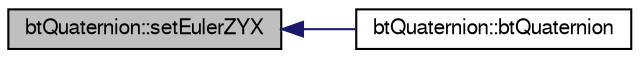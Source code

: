 digraph G
{
  bgcolor="transparent";
  edge [fontname="FreeSans",fontsize=10,labelfontname="FreeSans",labelfontsize=10];
  node [fontname="FreeSans",fontsize=10,shape=record];
  rankdir=LR;
  Node1 [label="btQuaternion::setEulerZYX",height=0.2,width=0.4,color="black", fillcolor="grey75", style="filled" fontcolor="black"];
  Node1 -> Node2 [dir=back,color="midnightblue",fontsize=10,style="solid"];
  Node2 [label="btQuaternion::btQuaternion",height=0.2,width=0.4,color="black",URL="$classbt_quaternion.html#8bd5d699377ba585749d325076616ffb",tooltip="Constructor from Euler angles."];
}
